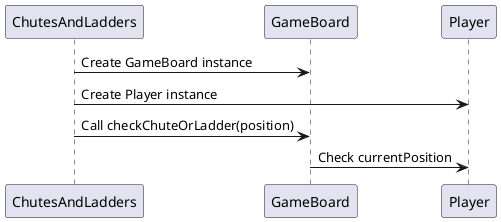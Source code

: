 @startuml
participant "ChutesAndLadders" as Game
participant "GameBoard" as Board
participant "Player" as Player

Game -> Board: Create GameBoard instance
Game -> Player: Create Player instance
Game -> Board: Call checkChuteOrLadder(position)
Board -> Player: Check currentPosition
@enduml
